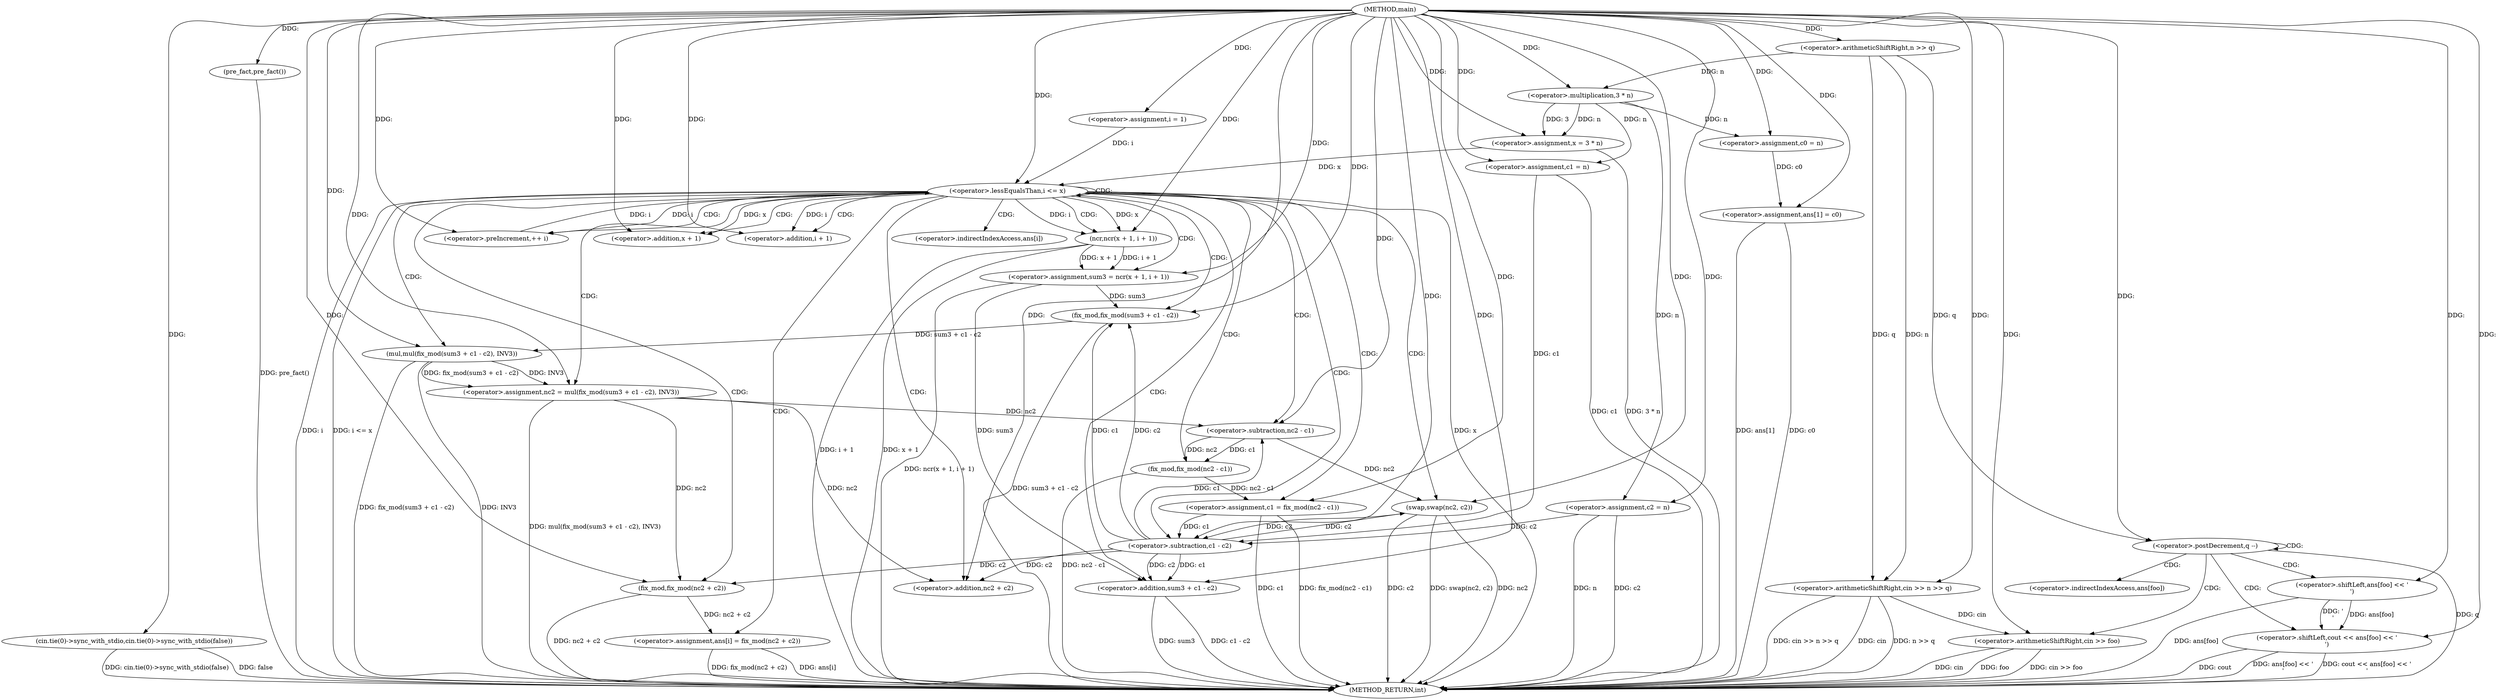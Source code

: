 digraph "main" {  
"1000271" [label = "(METHOD,main)" ]
"1000368" [label = "(METHOD_RETURN,int)" ]
"1000273" [label = "(cin.tie(0)->sync_with_stdio,cin.tie(0)->sync_with_stdio(false))" ]
"1000275" [label = "(pre_fact,pre_fact())" ]
"1000276" [label = "(<operator>.arithmeticShiftRight,cin >> n >> q)" ]
"1000282" [label = "(<operator>.assignment,x = 3 * n)" ]
"1000288" [label = "(<operator>.assignment,c0 = n)" ]
"1000292" [label = "(<operator>.assignment,c1 = n)" ]
"1000296" [label = "(<operator>.assignment,c2 = n)" ]
"1000299" [label = "(<operator>.assignment,ans[1] = c0)" ]
"1000306" [label = "(<operator>.assignment,i = 1)" ]
"1000309" [label = "(<operator>.lessEqualsThan,i <= x)" ]
"1000312" [label = "(<operator>.preIncrement,++ i)" ]
"1000355" [label = "(<operator>.postDecrement,q --)" ]
"1000278" [label = "(<operator>.arithmeticShiftRight,n >> q)" ]
"1000284" [label = "(<operator>.multiplication,3 * n)" ]
"1000316" [label = "(<operator>.assignment,sum3 = ncr(x + 1, i + 1))" ]
"1000326" [label = "(<operator>.assignment,nc2 = mul(fix_mod(sum3 + c1 - c2), INV3))" ]
"1000336" [label = "(<operator>.assignment,ans[i] = fix_mod(nc2 + c2))" ]
"1000344" [label = "(<operator>.assignment,c1 = fix_mod(nc2 - c1))" ]
"1000350" [label = "(swap,swap(nc2, c2))" ]
"1000358" [label = "(<operator>.arithmeticShiftRight,cin >> foo)" ]
"1000361" [label = "(<operator>.shiftLeft,cout << ans[foo] << '\n')" ]
"1000318" [label = "(ncr,ncr(x + 1, i + 1))" ]
"1000328" [label = "(mul,mul(fix_mod(sum3 + c1 - c2), INV3))" ]
"1000340" [label = "(fix_mod,fix_mod(nc2 + c2))" ]
"1000346" [label = "(fix_mod,fix_mod(nc2 - c1))" ]
"1000363" [label = "(<operator>.shiftLeft,ans[foo] << '\n')" ]
"1000319" [label = "(<operator>.addition,x + 1)" ]
"1000322" [label = "(<operator>.addition,i + 1)" ]
"1000329" [label = "(fix_mod,fix_mod(sum3 + c1 - c2))" ]
"1000341" [label = "(<operator>.addition,nc2 + c2)" ]
"1000347" [label = "(<operator>.subtraction,nc2 - c1)" ]
"1000330" [label = "(<operator>.addition,sum3 + c1 - c2)" ]
"1000332" [label = "(<operator>.subtraction,c1 - c2)" ]
"1000337" [label = "(<operator>.indirectIndexAccess,ans[i])" ]
"1000364" [label = "(<operator>.indirectIndexAccess,ans[foo])" ]
  "1000273" -> "1000368"  [ label = "DDG: cin.tie(0)->sync_with_stdio(false)"] 
  "1000275" -> "1000368"  [ label = "DDG: pre_fact()"] 
  "1000276" -> "1000368"  [ label = "DDG: cin"] 
  "1000276" -> "1000368"  [ label = "DDG: n >> q"] 
  "1000276" -> "1000368"  [ label = "DDG: cin >> n >> q"] 
  "1000282" -> "1000368"  [ label = "DDG: 3 * n"] 
  "1000292" -> "1000368"  [ label = "DDG: c1"] 
  "1000296" -> "1000368"  [ label = "DDG: c2"] 
  "1000296" -> "1000368"  [ label = "DDG: n"] 
  "1000299" -> "1000368"  [ label = "DDG: ans[1]"] 
  "1000299" -> "1000368"  [ label = "DDG: c0"] 
  "1000309" -> "1000368"  [ label = "DDG: i"] 
  "1000309" -> "1000368"  [ label = "DDG: x"] 
  "1000309" -> "1000368"  [ label = "DDG: i <= x"] 
  "1000355" -> "1000368"  [ label = "DDG: q"] 
  "1000358" -> "1000368"  [ label = "DDG: cin"] 
  "1000358" -> "1000368"  [ label = "DDG: foo"] 
  "1000358" -> "1000368"  [ label = "DDG: cin >> foo"] 
  "1000363" -> "1000368"  [ label = "DDG: ans[foo]"] 
  "1000361" -> "1000368"  [ label = "DDG: ans[foo] << '\n'"] 
  "1000361" -> "1000368"  [ label = "DDG: cout << ans[foo] << '\n'"] 
  "1000318" -> "1000368"  [ label = "DDG: x + 1"] 
  "1000318" -> "1000368"  [ label = "DDG: i + 1"] 
  "1000316" -> "1000368"  [ label = "DDG: ncr(x + 1, i + 1)"] 
  "1000330" -> "1000368"  [ label = "DDG: sum3"] 
  "1000330" -> "1000368"  [ label = "DDG: c1 - c2"] 
  "1000329" -> "1000368"  [ label = "DDG: sum3 + c1 - c2"] 
  "1000328" -> "1000368"  [ label = "DDG: fix_mod(sum3 + c1 - c2)"] 
  "1000326" -> "1000368"  [ label = "DDG: mul(fix_mod(sum3 + c1 - c2), INV3)"] 
  "1000336" -> "1000368"  [ label = "DDG: ans[i]"] 
  "1000340" -> "1000368"  [ label = "DDG: nc2 + c2"] 
  "1000336" -> "1000368"  [ label = "DDG: fix_mod(nc2 + c2)"] 
  "1000344" -> "1000368"  [ label = "DDG: c1"] 
  "1000346" -> "1000368"  [ label = "DDG: nc2 - c1"] 
  "1000344" -> "1000368"  [ label = "DDG: fix_mod(nc2 - c1)"] 
  "1000350" -> "1000368"  [ label = "DDG: nc2"] 
  "1000350" -> "1000368"  [ label = "DDG: c2"] 
  "1000350" -> "1000368"  [ label = "DDG: swap(nc2, c2)"] 
  "1000361" -> "1000368"  [ label = "DDG: cout"] 
  "1000273" -> "1000368"  [ label = "DDG: false"] 
  "1000328" -> "1000368"  [ label = "DDG: INV3"] 
  "1000271" -> "1000275"  [ label = "DDG: "] 
  "1000284" -> "1000282"  [ label = "DDG: n"] 
  "1000284" -> "1000282"  [ label = "DDG: 3"] 
  "1000284" -> "1000288"  [ label = "DDG: n"] 
  "1000271" -> "1000288"  [ label = "DDG: "] 
  "1000271" -> "1000292"  [ label = "DDG: "] 
  "1000284" -> "1000292"  [ label = "DDG: n"] 
  "1000271" -> "1000296"  [ label = "DDG: "] 
  "1000284" -> "1000296"  [ label = "DDG: n"] 
  "1000288" -> "1000299"  [ label = "DDG: c0"] 
  "1000271" -> "1000299"  [ label = "DDG: "] 
  "1000271" -> "1000273"  [ label = "DDG: "] 
  "1000271" -> "1000276"  [ label = "DDG: "] 
  "1000278" -> "1000276"  [ label = "DDG: n"] 
  "1000278" -> "1000276"  [ label = "DDG: q"] 
  "1000271" -> "1000282"  [ label = "DDG: "] 
  "1000271" -> "1000306"  [ label = "DDG: "] 
  "1000271" -> "1000278"  [ label = "DDG: "] 
  "1000271" -> "1000284"  [ label = "DDG: "] 
  "1000278" -> "1000284"  [ label = "DDG: n"] 
  "1000306" -> "1000309"  [ label = "DDG: i"] 
  "1000312" -> "1000309"  [ label = "DDG: i"] 
  "1000271" -> "1000309"  [ label = "DDG: "] 
  "1000282" -> "1000309"  [ label = "DDG: x"] 
  "1000271" -> "1000312"  [ label = "DDG: "] 
  "1000309" -> "1000312"  [ label = "DDG: i"] 
  "1000318" -> "1000316"  [ label = "DDG: i + 1"] 
  "1000318" -> "1000316"  [ label = "DDG: x + 1"] 
  "1000328" -> "1000326"  [ label = "DDG: fix_mod(sum3 + c1 - c2)"] 
  "1000328" -> "1000326"  [ label = "DDG: INV3"] 
  "1000340" -> "1000336"  [ label = "DDG: nc2 + c2"] 
  "1000346" -> "1000344"  [ label = "DDG: nc2 - c1"] 
  "1000278" -> "1000355"  [ label = "DDG: q"] 
  "1000271" -> "1000355"  [ label = "DDG: "] 
  "1000271" -> "1000316"  [ label = "DDG: "] 
  "1000271" -> "1000326"  [ label = "DDG: "] 
  "1000271" -> "1000344"  [ label = "DDG: "] 
  "1000347" -> "1000350"  [ label = "DDG: nc2"] 
  "1000271" -> "1000350"  [ label = "DDG: "] 
  "1000332" -> "1000350"  [ label = "DDG: c2"] 
  "1000276" -> "1000358"  [ label = "DDG: cin"] 
  "1000271" -> "1000358"  [ label = "DDG: "] 
  "1000271" -> "1000361"  [ label = "DDG: "] 
  "1000363" -> "1000361"  [ label = "DDG: ans[foo]"] 
  "1000363" -> "1000361"  [ label = "DDG: '\n'"] 
  "1000309" -> "1000318"  [ label = "DDG: x"] 
  "1000271" -> "1000318"  [ label = "DDG: "] 
  "1000309" -> "1000318"  [ label = "DDG: i"] 
  "1000329" -> "1000328"  [ label = "DDG: sum3 + c1 - c2"] 
  "1000271" -> "1000328"  [ label = "DDG: "] 
  "1000326" -> "1000340"  [ label = "DDG: nc2"] 
  "1000271" -> "1000340"  [ label = "DDG: "] 
  "1000332" -> "1000340"  [ label = "DDG: c2"] 
  "1000347" -> "1000346"  [ label = "DDG: c1"] 
  "1000347" -> "1000346"  [ label = "DDG: nc2"] 
  "1000271" -> "1000363"  [ label = "DDG: "] 
  "1000309" -> "1000319"  [ label = "DDG: x"] 
  "1000271" -> "1000319"  [ label = "DDG: "] 
  "1000309" -> "1000322"  [ label = "DDG: i"] 
  "1000271" -> "1000322"  [ label = "DDG: "] 
  "1000316" -> "1000329"  [ label = "DDG: sum3"] 
  "1000271" -> "1000329"  [ label = "DDG: "] 
  "1000332" -> "1000329"  [ label = "DDG: c1"] 
  "1000332" -> "1000329"  [ label = "DDG: c2"] 
  "1000326" -> "1000341"  [ label = "DDG: nc2"] 
  "1000271" -> "1000341"  [ label = "DDG: "] 
  "1000332" -> "1000341"  [ label = "DDG: c2"] 
  "1000271" -> "1000347"  [ label = "DDG: "] 
  "1000326" -> "1000347"  [ label = "DDG: nc2"] 
  "1000332" -> "1000347"  [ label = "DDG: c1"] 
  "1000316" -> "1000330"  [ label = "DDG: sum3"] 
  "1000271" -> "1000330"  [ label = "DDG: "] 
  "1000332" -> "1000330"  [ label = "DDG: c1"] 
  "1000332" -> "1000330"  [ label = "DDG: c2"] 
  "1000292" -> "1000332"  [ label = "DDG: c1"] 
  "1000344" -> "1000332"  [ label = "DDG: c1"] 
  "1000271" -> "1000332"  [ label = "DDG: "] 
  "1000296" -> "1000332"  [ label = "DDG: c2"] 
  "1000350" -> "1000332"  [ label = "DDG: c2"] 
  "1000309" -> "1000341"  [ label = "CDG: "] 
  "1000309" -> "1000350"  [ label = "CDG: "] 
  "1000309" -> "1000332"  [ label = "CDG: "] 
  "1000309" -> "1000340"  [ label = "CDG: "] 
  "1000309" -> "1000312"  [ label = "CDG: "] 
  "1000309" -> "1000344"  [ label = "CDG: "] 
  "1000309" -> "1000337"  [ label = "CDG: "] 
  "1000309" -> "1000328"  [ label = "CDG: "] 
  "1000309" -> "1000309"  [ label = "CDG: "] 
  "1000309" -> "1000326"  [ label = "CDG: "] 
  "1000309" -> "1000319"  [ label = "CDG: "] 
  "1000309" -> "1000330"  [ label = "CDG: "] 
  "1000309" -> "1000346"  [ label = "CDG: "] 
  "1000309" -> "1000318"  [ label = "CDG: "] 
  "1000309" -> "1000316"  [ label = "CDG: "] 
  "1000309" -> "1000336"  [ label = "CDG: "] 
  "1000309" -> "1000329"  [ label = "CDG: "] 
  "1000309" -> "1000347"  [ label = "CDG: "] 
  "1000309" -> "1000322"  [ label = "CDG: "] 
  "1000355" -> "1000363"  [ label = "CDG: "] 
  "1000355" -> "1000355"  [ label = "CDG: "] 
  "1000355" -> "1000361"  [ label = "CDG: "] 
  "1000355" -> "1000358"  [ label = "CDG: "] 
  "1000355" -> "1000364"  [ label = "CDG: "] 
}
